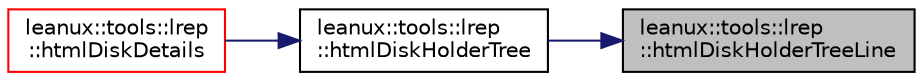 digraph "leanux::tools::lrep::htmlDiskHolderTreeLine"
{
 // LATEX_PDF_SIZE
  bgcolor="transparent";
  edge [fontname="Helvetica",fontsize="10",labelfontname="Helvetica",labelfontsize="10"];
  node [fontname="Helvetica",fontsize="10",shape=record];
  rankdir="RL";
  Node1 [label="leanux::tools::lrep\l::htmlDiskHolderTreeLine",height=0.2,width=0.4,color="black", fillcolor="grey75", style="filled", fontcolor="black",tooltip=" "];
  Node1 -> Node2 [dir="back",color="midnightblue",fontsize="10",style="solid",fontname="Helvetica"];
  Node2 [label="leanux::tools::lrep\l::htmlDiskHolderTree",height=0.2,width=0.4,color="black",URL="$namespaceleanux_1_1tools_1_1lrep.html#ae4da66e8bfc19d1c979aa5746b3935ba",tooltip=" "];
  Node2 -> Node3 [dir="back",color="midnightblue",fontsize="10",style="solid",fontname="Helvetica"];
  Node3 [label="leanux::tools::lrep\l::htmlDiskDetails",height=0.2,width=0.4,color="red",URL="$namespaceleanux_1_1tools_1_1lrep.html#ab9b4bc8a1806ab977597271e15f34c11",tooltip=" "];
}
